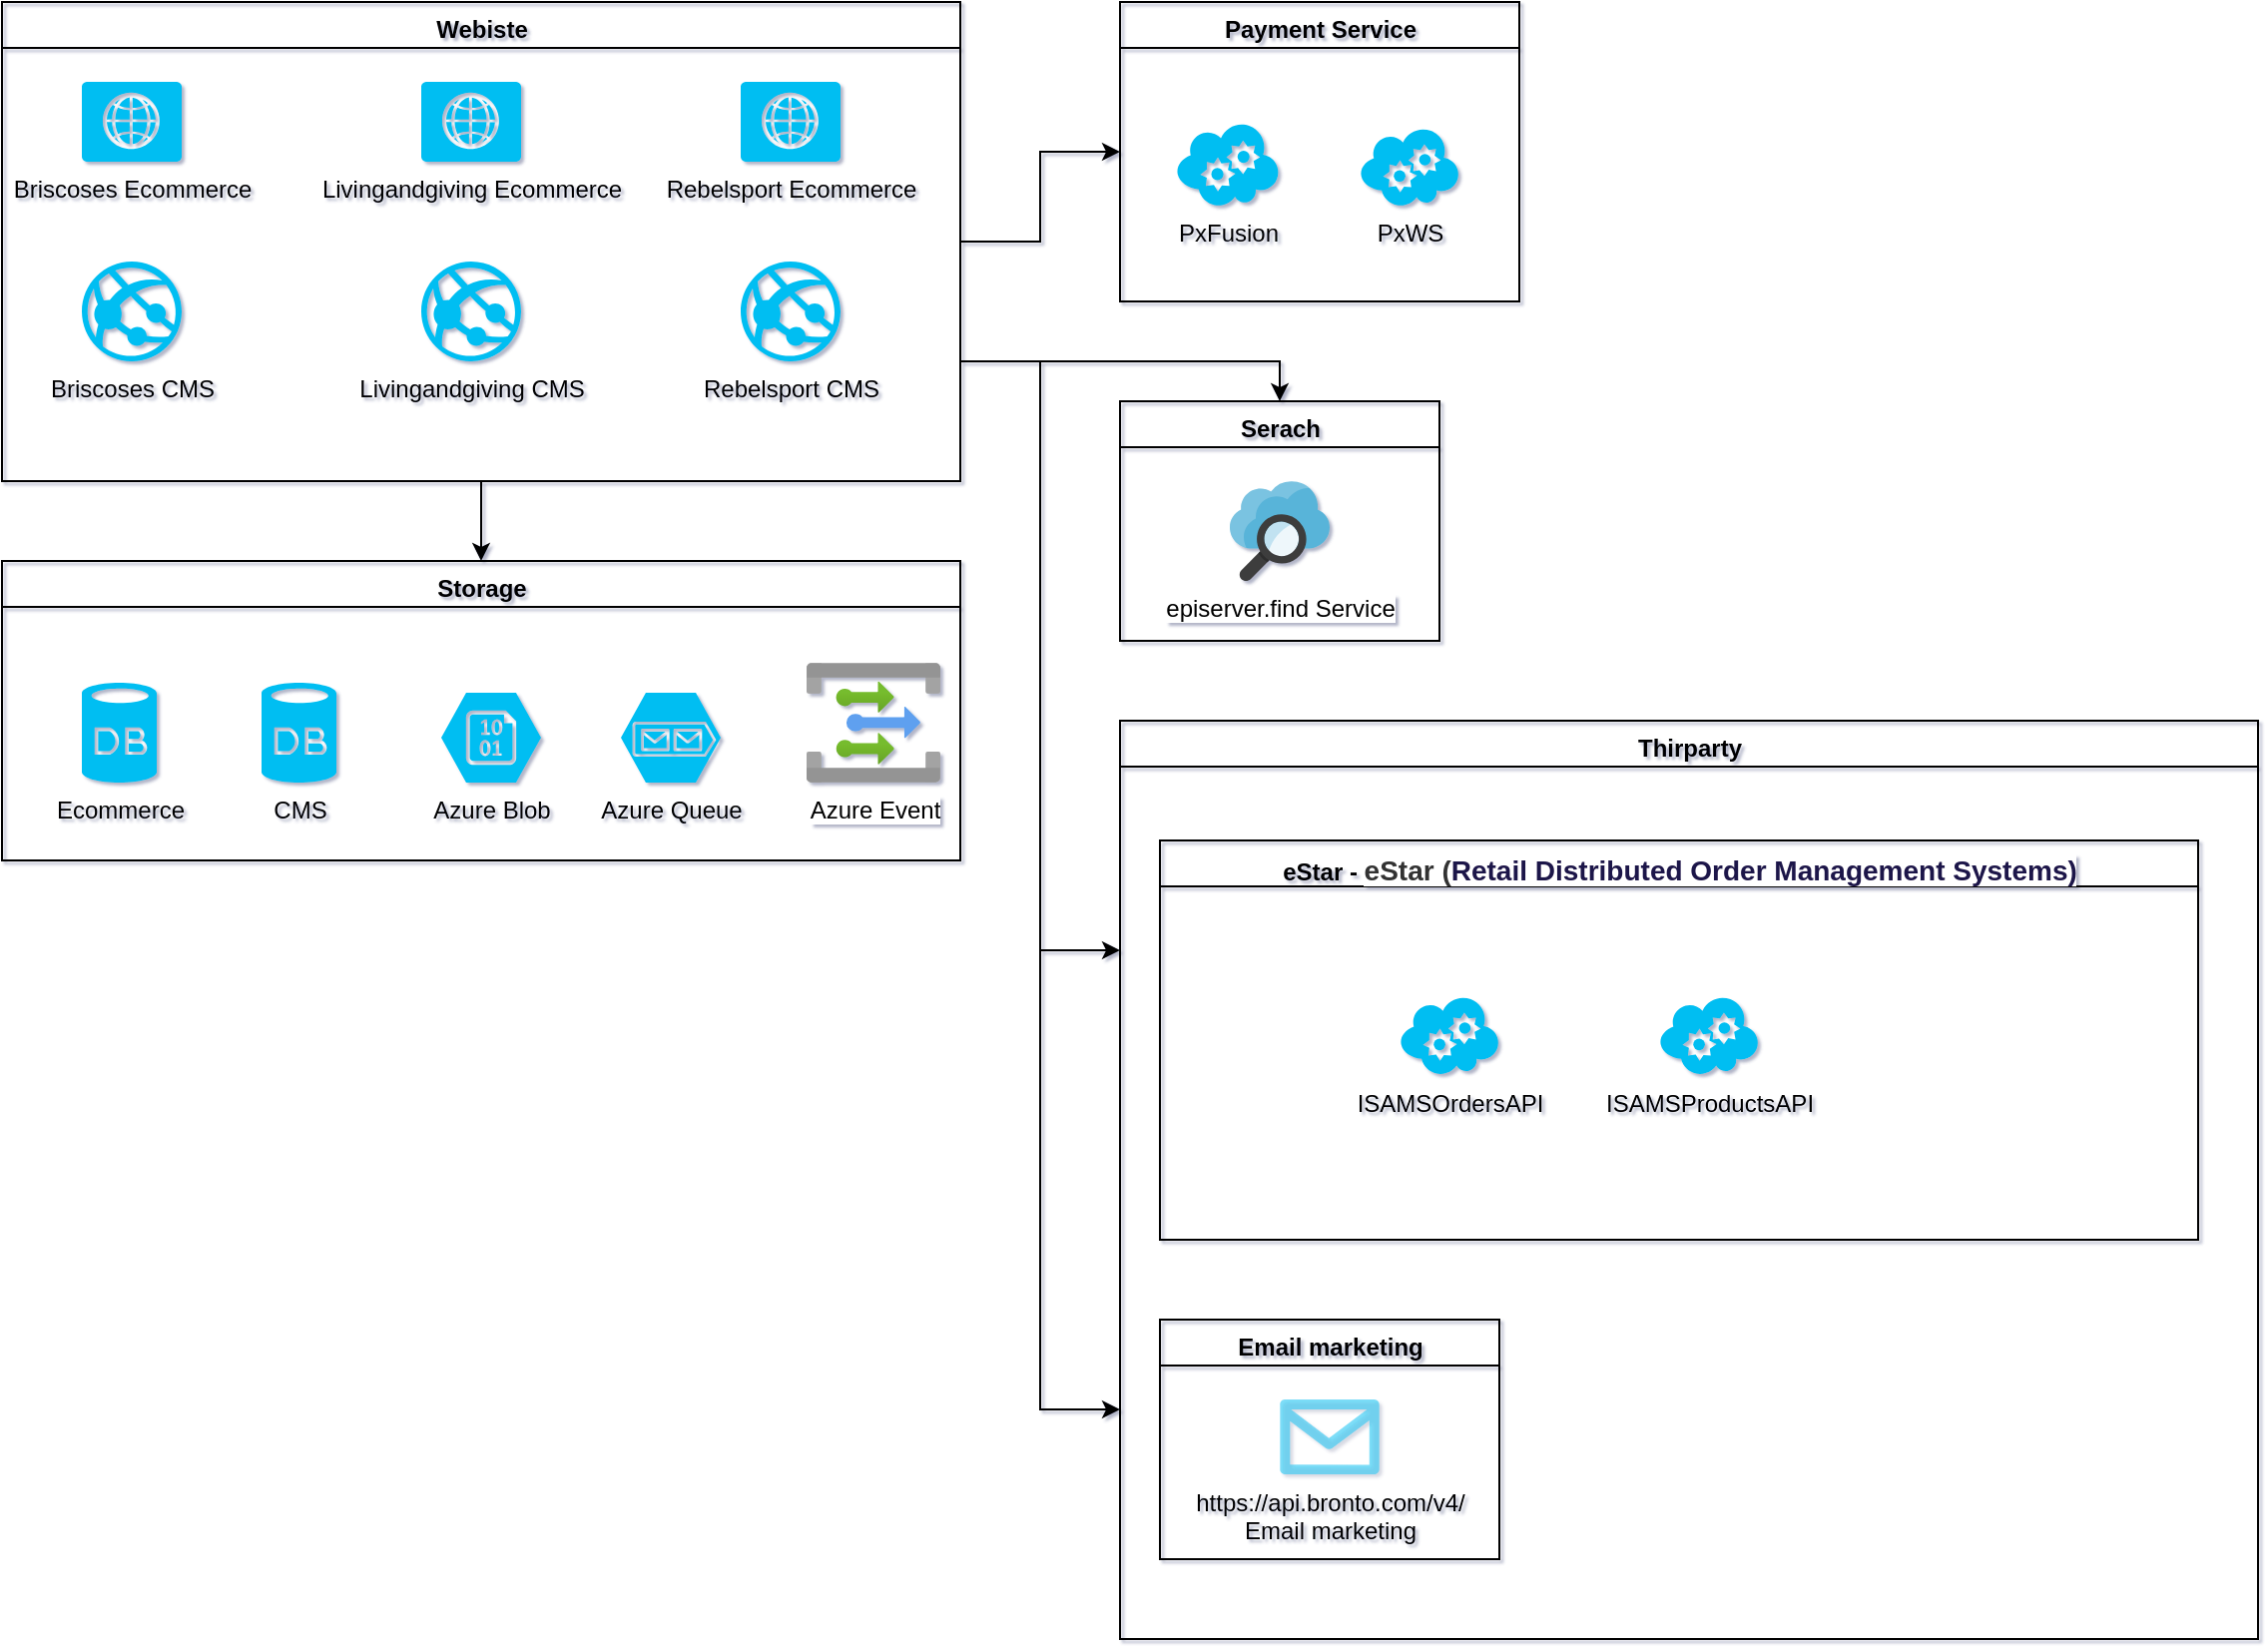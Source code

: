 <mxfile version="14.7.5" type="github">
  <diagram id="8NXXmob59QtRcgY4KMK5" name="Page-1">
    <mxGraphModel dx="1360" dy="802" grid="1" gridSize="10" guides="1" tooltips="1" connect="1" arrows="1" fold="1" page="1" pageScale="1" pageWidth="1100" pageHeight="850" background="none" math="0" shadow="1">
      <root>
        <mxCell id="0" />
        <mxCell id="1" parent="0" />
        <mxCell id="svjy5Nk7cUYv0IDBWyBC-33" style="edgeStyle=orthogonalEdgeStyle;rounded=0;orthogonalLoop=1;jettySize=auto;html=1;" parent="1" source="svjy5Nk7cUYv0IDBWyBC-22" target="svjy5Nk7cUYv0IDBWyBC-23" edge="1">
          <mxGeometry relative="1" as="geometry" />
        </mxCell>
        <mxCell id="svjy5Nk7cUYv0IDBWyBC-34" style="edgeStyle=orthogonalEdgeStyle;rounded=0;orthogonalLoop=1;jettySize=auto;html=1;entryX=0;entryY=0.5;entryDx=0;entryDy=0;" parent="1" source="svjy5Nk7cUYv0IDBWyBC-22" target="svjy5Nk7cUYv0IDBWyBC-24" edge="1">
          <mxGeometry relative="1" as="geometry" />
        </mxCell>
        <mxCell id="svjy5Nk7cUYv0IDBWyBC-35" style="edgeStyle=orthogonalEdgeStyle;rounded=0;orthogonalLoop=1;jettySize=auto;html=1;exitX=1;exitY=0.75;exitDx=0;exitDy=0;entryX=0.5;entryY=0;entryDx=0;entryDy=0;" parent="1" source="svjy5Nk7cUYv0IDBWyBC-22" target="svjy5Nk7cUYv0IDBWyBC-31" edge="1">
          <mxGeometry relative="1" as="geometry" />
        </mxCell>
        <mxCell id="svjy5Nk7cUYv0IDBWyBC-36" style="edgeStyle=orthogonalEdgeStyle;rounded=0;orthogonalLoop=1;jettySize=auto;html=1;exitX=1;exitY=0.75;exitDx=0;exitDy=0;entryX=0;entryY=0.25;entryDx=0;entryDy=0;" parent="1" source="svjy5Nk7cUYv0IDBWyBC-22" target="svjy5Nk7cUYv0IDBWyBC-26" edge="1">
          <mxGeometry relative="1" as="geometry">
            <Array as="points">
              <mxPoint x="560" y="220" />
              <mxPoint x="560" y="515" />
            </Array>
          </mxGeometry>
        </mxCell>
        <mxCell id="svjy5Nk7cUYv0IDBWyBC-37" style="edgeStyle=orthogonalEdgeStyle;rounded=0;orthogonalLoop=1;jettySize=auto;html=1;exitX=1;exitY=0.75;exitDx=0;exitDy=0;entryX=0;entryY=0.75;entryDx=0;entryDy=0;" parent="1" source="svjy5Nk7cUYv0IDBWyBC-22" target="svjy5Nk7cUYv0IDBWyBC-26" edge="1">
          <mxGeometry relative="1" as="geometry">
            <Array as="points">
              <mxPoint x="560" y="220" />
              <mxPoint x="560" y="745" />
            </Array>
          </mxGeometry>
        </mxCell>
        <mxCell id="svjy5Nk7cUYv0IDBWyBC-22" value="Webiste" style="swimlane;shadow=0;strokeColor=#000000;fillColor=none;gradientColor=none;align=center;verticalAlign=top;html=1;" parent="1" vertex="1">
          <mxGeometry x="40" y="40" width="480" height="240" as="geometry" />
        </mxCell>
        <mxCell id="svjy5Nk7cUYv0IDBWyBC-2" value="Briscoses CMS" style="verticalLabelPosition=bottom;html=1;verticalAlign=top;align=center;strokeColor=none;fillColor=#00BEF2;shape=mxgraph.azure.azure_website;pointerEvents=1;" parent="svjy5Nk7cUYv0IDBWyBC-22" vertex="1">
          <mxGeometry x="40" y="130" width="50" height="50" as="geometry" />
        </mxCell>
        <mxCell id="svjy5Nk7cUYv0IDBWyBC-3" value="Briscoses Ecommerce" style="verticalLabelPosition=bottom;html=1;verticalAlign=top;align=center;strokeColor=none;fillColor=#00BEF2;shape=mxgraph.azure.web_role;" parent="svjy5Nk7cUYv0IDBWyBC-22" vertex="1">
          <mxGeometry x="40" y="40" width="50" height="40" as="geometry" />
        </mxCell>
        <mxCell id="svjy5Nk7cUYv0IDBWyBC-4" value="Livingandgiving CMS" style="verticalLabelPosition=bottom;html=1;verticalAlign=top;align=center;strokeColor=none;fillColor=#00BEF2;shape=mxgraph.azure.azure_website;pointerEvents=1;" parent="svjy5Nk7cUYv0IDBWyBC-22" vertex="1">
          <mxGeometry x="210" y="130" width="50" height="50" as="geometry" />
        </mxCell>
        <mxCell id="svjy5Nk7cUYv0IDBWyBC-5" value="Rebelsport&amp;nbsp;Ecommerce" style="verticalLabelPosition=bottom;html=1;verticalAlign=top;align=center;strokeColor=none;fillColor=#00BEF2;shape=mxgraph.azure.web_role;" parent="svjy5Nk7cUYv0IDBWyBC-22" vertex="1">
          <mxGeometry x="370" y="40" width="50" height="40" as="geometry" />
        </mxCell>
        <mxCell id="svjy5Nk7cUYv0IDBWyBC-6" value="Rebelsport CMS" style="verticalLabelPosition=bottom;html=1;verticalAlign=top;align=center;strokeColor=none;fillColor=#00BEF2;shape=mxgraph.azure.azure_website;pointerEvents=1;" parent="svjy5Nk7cUYv0IDBWyBC-22" vertex="1">
          <mxGeometry x="370" y="130" width="50" height="50" as="geometry" />
        </mxCell>
        <mxCell id="svjy5Nk7cUYv0IDBWyBC-7" value="Livingandgiving&amp;nbsp;Ecommerce" style="verticalLabelPosition=bottom;html=1;verticalAlign=top;align=center;strokeColor=none;fillColor=#00BEF2;shape=mxgraph.azure.web_role;" parent="svjy5Nk7cUYv0IDBWyBC-22" vertex="1">
          <mxGeometry x="210" y="40" width="50" height="40" as="geometry" />
        </mxCell>
        <mxCell id="svjy5Nk7cUYv0IDBWyBC-23" value="Storage" style="swimlane;shadow=0;strokeColor=#000000;fillColor=none;gradientColor=none;align=center;verticalAlign=top;html=1;" parent="1" vertex="1">
          <mxGeometry x="40" y="320" width="480" height="150" as="geometry" />
        </mxCell>
        <mxCell id="svjy5Nk7cUYv0IDBWyBC-10" value="Ecommerce" style="verticalLabelPosition=bottom;html=1;verticalAlign=top;align=center;strokeColor=none;fillColor=#00BEF2;shape=mxgraph.azure.database;shadow=0;" parent="svjy5Nk7cUYv0IDBWyBC-23" vertex="1">
          <mxGeometry x="40" y="61" width="37.5" height="50" as="geometry" />
        </mxCell>
        <mxCell id="svjy5Nk7cUYv0IDBWyBC-11" value="CMS" style="verticalLabelPosition=bottom;html=1;verticalAlign=top;align=center;strokeColor=none;fillColor=#00BEF2;shape=mxgraph.azure.database;shadow=0;" parent="svjy5Nk7cUYv0IDBWyBC-23" vertex="1">
          <mxGeometry x="130" y="61" width="37.5" height="50" as="geometry" />
        </mxCell>
        <mxCell id="svjy5Nk7cUYv0IDBWyBC-1" value="Azure Blob" style="verticalLabelPosition=bottom;html=1;verticalAlign=top;align=center;strokeColor=none;fillColor=#00BEF2;shape=mxgraph.azure.storage_blob;" parent="svjy5Nk7cUYv0IDBWyBC-23" vertex="1">
          <mxGeometry x="220" y="66" width="50" height="45" as="geometry" />
        </mxCell>
        <mxCell id="fu1-xvF3vIkVHBbMccze-1" value="Azure Queue" style="verticalLabelPosition=bottom;html=1;verticalAlign=top;align=center;strokeColor=none;fillColor=#00BEF2;shape=mxgraph.azure.storage_queue;" vertex="1" parent="svjy5Nk7cUYv0IDBWyBC-23">
          <mxGeometry x="310" y="66" width="50" height="45" as="geometry" />
        </mxCell>
        <mxCell id="fu1-xvF3vIkVHBbMccze-5" value="Azure Event" style="aspect=fixed;html=1;points=[];align=center;image;fontSize=12;image=img/lib/azure2/integration/Event_Grid_Topics.svg;" vertex="1" parent="svjy5Nk7cUYv0IDBWyBC-23">
          <mxGeometry x="403" y="51" width="67" height="60" as="geometry" />
        </mxCell>
        <mxCell id="svjy5Nk7cUYv0IDBWyBC-24" value="Payment Service" style="swimlane;shadow=0;strokeColor=#000000;fillColor=none;gradientColor=none;align=center;verticalAlign=top;html=1;startSize=23;" parent="1" vertex="1">
          <mxGeometry x="600" y="40" width="200" height="150" as="geometry" />
        </mxCell>
        <mxCell id="svjy5Nk7cUYv0IDBWyBC-12" value="PxFusion" style="verticalLabelPosition=bottom;html=1;verticalAlign=top;align=center;strokeColor=none;fillColor=#00BEF2;shape=mxgraph.azure.cloud_service;shadow=0;" parent="svjy5Nk7cUYv0IDBWyBC-24" vertex="1">
          <mxGeometry x="27.996" y="59.995" width="51.786" height="42.5" as="geometry" />
        </mxCell>
        <mxCell id="svjy5Nk7cUYv0IDBWyBC-15" value="PxWS" style="verticalLabelPosition=bottom;html=1;verticalAlign=top;align=center;strokeColor=none;fillColor=#00BEF2;shape=mxgraph.azure.cloud_service;shadow=0;" parent="svjy5Nk7cUYv0IDBWyBC-24" vertex="1">
          <mxGeometry x="120" y="62.49" width="50" height="40" as="geometry" />
        </mxCell>
        <mxCell id="svjy5Nk7cUYv0IDBWyBC-26" value="Thirparty" style="swimlane;shadow=0;strokeColor=#000000;fillColor=none;gradientColor=none;align=center;verticalAlign=top;html=1;fontStyle=1" parent="1" vertex="1">
          <mxGeometry x="600" y="400" width="570" height="460" as="geometry" />
        </mxCell>
        <mxCell id="svjy5Nk7cUYv0IDBWyBC-27" value="eStar -&amp;nbsp;&lt;span style=&quot;color: rgb(51 , 51 , 51) ; font-family: &amp;#34;arial&amp;#34; , sans-serif ; font-size: 14px ; text-align: left ; background-color: rgb(255 , 255 , 255)&quot;&gt;eStar (&lt;/span&gt;&lt;span style=&quot;font-family: &amp;#34;arial&amp;#34; , sans-serif ; font-size: 14px ; text-align: left ; background-color: rgb(255 , 255 , 255) ; color: rgb(30 , 21 , 72)&quot;&gt;Retail Distributed Order Management Systems)&lt;/span&gt;" style="swimlane;shadow=0;strokeColor=#000000;fillColor=none;gradientColor=none;align=center;verticalAlign=top;html=1;startSize=23;" parent="svjy5Nk7cUYv0IDBWyBC-26" vertex="1">
          <mxGeometry x="20" y="60" width="520" height="200" as="geometry" />
        </mxCell>
        <mxCell id="svjy5Nk7cUYv0IDBWyBC-17" value="ISAMSOrdersAPI" style="verticalLabelPosition=bottom;html=1;verticalAlign=top;align=center;strokeColor=none;fillColor=#00BEF2;shape=mxgraph.azure.cloud_service;shadow=0;" parent="svjy5Nk7cUYv0IDBWyBC-27" vertex="1">
          <mxGeometry x="120" y="77.5" width="50" height="40" as="geometry" />
        </mxCell>
        <mxCell id="svjy5Nk7cUYv0IDBWyBC-18" value="ISAMSProductsAPI" style="verticalLabelPosition=bottom;html=1;verticalAlign=top;align=center;strokeColor=none;fillColor=#00BEF2;shape=mxgraph.azure.cloud_service;shadow=0;" parent="svjy5Nk7cUYv0IDBWyBC-27" vertex="1">
          <mxGeometry x="250" y="77.5" width="50" height="40" as="geometry" />
        </mxCell>
        <mxCell id="svjy5Nk7cUYv0IDBWyBC-29" value="Email marketing" style="swimlane;shadow=0;strokeColor=#000000;fillColor=none;gradientColor=none;align=center;verticalAlign=top;html=1;" parent="svjy5Nk7cUYv0IDBWyBC-26" vertex="1">
          <mxGeometry x="20" y="300" width="170" height="120" as="geometry" />
        </mxCell>
        <mxCell id="svjy5Nk7cUYv0IDBWyBC-21" value="https://api.bronto.com/v4/&lt;br&gt;Email marketing" style="verticalLabelPosition=bottom;html=1;verticalAlign=top;align=center;strokeColor=none;fillColor=#00BEF2;shape=mxgraph.azure.message;pointerEvents=1;shadow=0;" parent="svjy5Nk7cUYv0IDBWyBC-29" vertex="1">
          <mxGeometry x="60" y="40" width="50" height="37.5" as="geometry" />
        </mxCell>
        <mxCell id="svjy5Nk7cUYv0IDBWyBC-31" value="Serach" style="swimlane;shadow=0;strokeColor=#000000;fillColor=none;gradientColor=none;align=center;verticalAlign=top;html=1;" parent="1" vertex="1">
          <mxGeometry x="600" y="240" width="160" height="120" as="geometry" />
        </mxCell>
        <mxCell id="svjy5Nk7cUYv0IDBWyBC-32" value="episerver.find Service" style="aspect=fixed;html=1;points=[];align=center;image;fontSize=12;image=img/lib/mscae/Search.svg;shadow=0;strokeColor=#000000;fillColor=none;gradientColor=none;" parent="svjy5Nk7cUYv0IDBWyBC-31" vertex="1">
          <mxGeometry x="55" y="40" width="50" height="50" as="geometry" />
        </mxCell>
      </root>
    </mxGraphModel>
  </diagram>
</mxfile>
